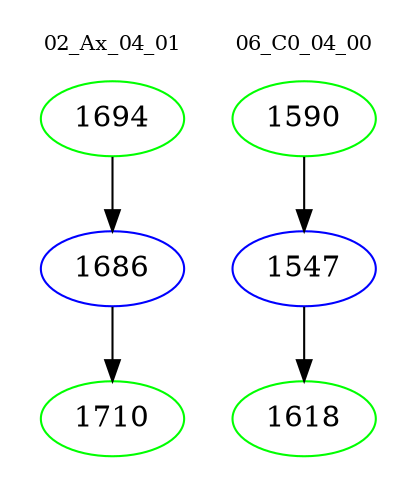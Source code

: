 digraph{
subgraph cluster_0 {
color = white
label = "02_Ax_04_01";
fontsize=10;
T0_1694 [label="1694", color="green"]
T0_1694 -> T0_1686 [color="black"]
T0_1686 [label="1686", color="blue"]
T0_1686 -> T0_1710 [color="black"]
T0_1710 [label="1710", color="green"]
}
subgraph cluster_1 {
color = white
label = "06_C0_04_00";
fontsize=10;
T1_1590 [label="1590", color="green"]
T1_1590 -> T1_1547 [color="black"]
T1_1547 [label="1547", color="blue"]
T1_1547 -> T1_1618 [color="black"]
T1_1618 [label="1618", color="green"]
}
}
